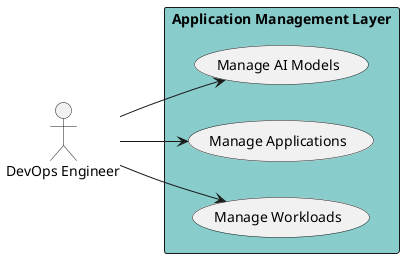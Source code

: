 @startuml

left to right direction


Actor "DevOps Engineer" as DevOpsEngineer


rectangle "Application Management Layer" as aml #88cccc {
        usecase "Manage AI Models" as ManageAIModels
    DevOpsEngineer --> ManageAIModels
    usecase "Manage Applications" as ManageApplications
    DevOpsEngineer --> ManageApplications
    usecase "Manage Workloads" as ManageWorkloads
    DevOpsEngineer --> ManageWorkloads

}


@enduml
